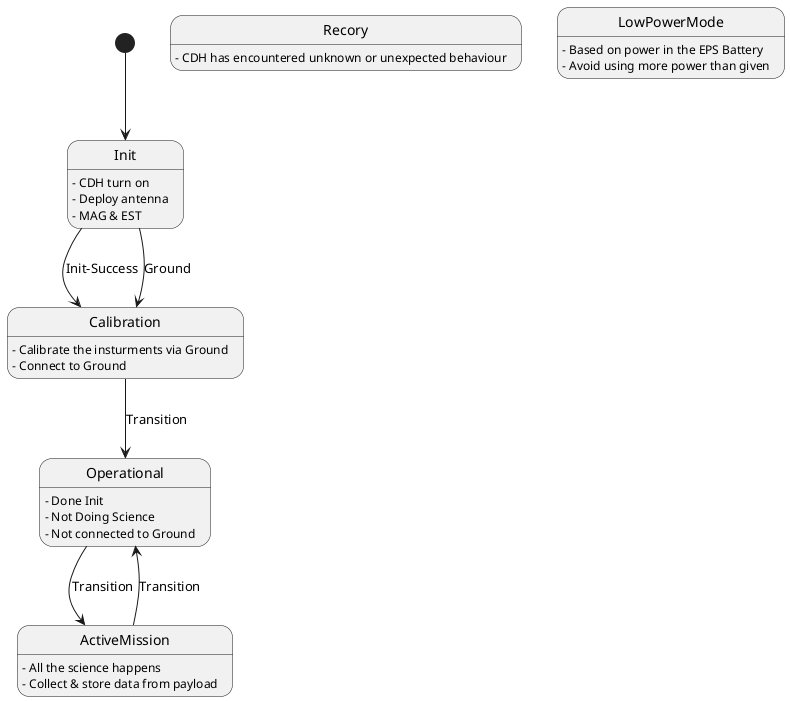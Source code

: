 @startuml
[*] --> Init
Init --> Calibration : Init-Success
Init --> Calibration : Ground
Calibration --> Operational : Transition
Operational --> ActiveMission : Transition
ActiveMission --> Operational : Transition
state Init {
    Init: - CDH turn on
    Init: - Deploy antenna
    Init: - MAG & EST
}
state Calibration {
    Calibration : - Calibrate the insturments via Ground
    Calibration : - Connect to Ground
}
state Operational {
    Operational: - Done Init
    Operational: - Not Doing Science
    Operational: - Not connected to Ground
}
state ActiveMission {
    ActiveMission: - All the science happens
    ActiveMission: - Collect & store data from payload
}
state Recory {
    Recory: - CDH has encountered unknown or unexpected behaviour
}
state LowPowerMode {
    LowPowerMode: - Based on power in the EPS Battery
    LowPowerMode: - Avoid using more power than given
}
@enduml